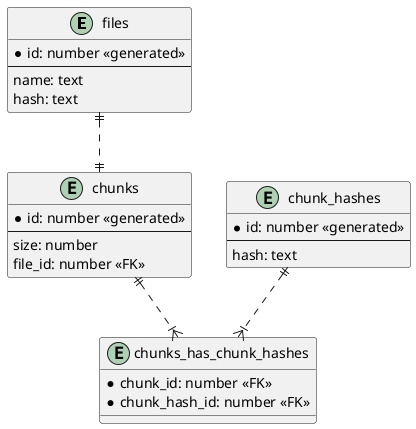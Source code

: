 @startuml

entity "files" as eFiles {
  *id: number <<generated>>
  --
  name: text
  hash: text
}

entity "chunks" as eChunks {
  *id: number <<generated>>
  --
  size: number
  file_id: number <<FK>>
}

entity "chunks_has_chunk_hashes" as eChunksChunkHashes {
  *chunk_id: number <<FK>>
  *chunk_hash_id: number <<FK>>
}

entity "chunk_hashes" as eChunkHashes {
  *id: number <<generated>>
  --
  hash: text
}

eFiles ||..|| eChunks
eChunks ||..|{ eChunksChunkHashes
eChunkHashes ||..|{ eChunksChunkHashes
@enduml
